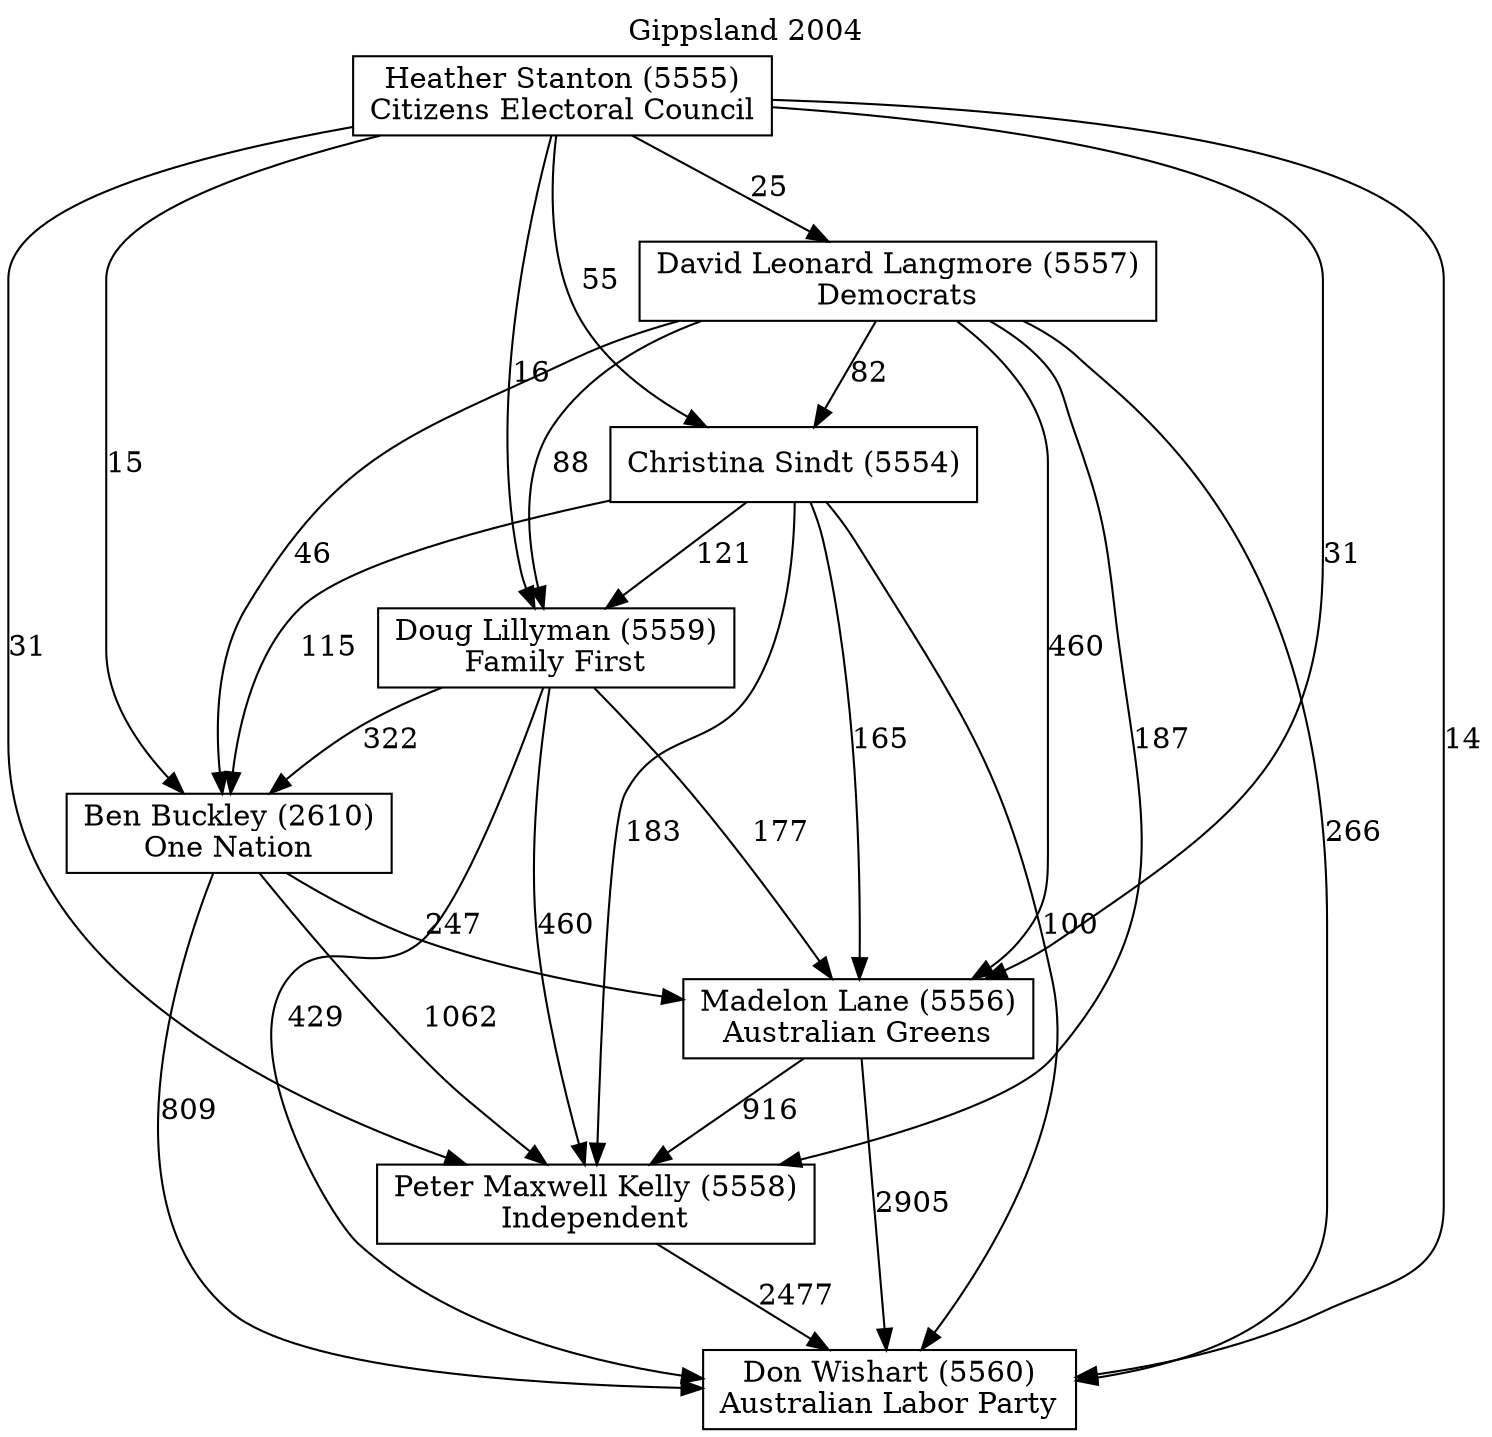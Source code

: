 // House preference flow
digraph "Don Wishart (5560)_Gippsland_2004" {
	graph [label="Gippsland 2004" labelloc=t mclimit=10]
	node [shape=box]
	"Don Wishart (5560)" [label="Don Wishart (5560)
Australian Labor Party"]
	"Peter Maxwell Kelly (5558)" [label="Peter Maxwell Kelly (5558)
Independent"]
	"Madelon Lane (5556)" [label="Madelon Lane (5556)
Australian Greens"]
	"Ben Buckley (2610)" [label="Ben Buckley (2610)
One Nation"]
	"Doug Lillyman (5559)" [label="Doug Lillyman (5559)
Family First"]
	"Christina Sindt (5554)" [label="Christina Sindt (5554)
"]
	"David Leonard Langmore (5557)" [label="David Leonard Langmore (5557)
Democrats"]
	"Heather Stanton (5555)" [label="Heather Stanton (5555)
Citizens Electoral Council"]
	"Peter Maxwell Kelly (5558)" -> "Don Wishart (5560)" [label=2477]
	"Madelon Lane (5556)" -> "Peter Maxwell Kelly (5558)" [label=916]
	"Ben Buckley (2610)" -> "Madelon Lane (5556)" [label=247]
	"Doug Lillyman (5559)" -> "Ben Buckley (2610)" [label=322]
	"Christina Sindt (5554)" -> "Doug Lillyman (5559)" [label=121]
	"David Leonard Langmore (5557)" -> "Christina Sindt (5554)" [label=82]
	"Heather Stanton (5555)" -> "David Leonard Langmore (5557)" [label=25]
	"Madelon Lane (5556)" -> "Don Wishart (5560)" [label=2905]
	"Ben Buckley (2610)" -> "Don Wishart (5560)" [label=809]
	"Doug Lillyman (5559)" -> "Don Wishart (5560)" [label=429]
	"Christina Sindt (5554)" -> "Don Wishart (5560)" [label=100]
	"David Leonard Langmore (5557)" -> "Don Wishart (5560)" [label=266]
	"Heather Stanton (5555)" -> "Don Wishart (5560)" [label=14]
	"Heather Stanton (5555)" -> "Christina Sindt (5554)" [label=55]
	"David Leonard Langmore (5557)" -> "Doug Lillyman (5559)" [label=88]
	"Heather Stanton (5555)" -> "Doug Lillyman (5559)" [label=16]
	"Christina Sindt (5554)" -> "Ben Buckley (2610)" [label=115]
	"David Leonard Langmore (5557)" -> "Ben Buckley (2610)" [label=46]
	"Heather Stanton (5555)" -> "Ben Buckley (2610)" [label=15]
	"Doug Lillyman (5559)" -> "Madelon Lane (5556)" [label=177]
	"Christina Sindt (5554)" -> "Madelon Lane (5556)" [label=165]
	"David Leonard Langmore (5557)" -> "Madelon Lane (5556)" [label=460]
	"Heather Stanton (5555)" -> "Madelon Lane (5556)" [label=31]
	"Ben Buckley (2610)" -> "Peter Maxwell Kelly (5558)" [label=1062]
	"Doug Lillyman (5559)" -> "Peter Maxwell Kelly (5558)" [label=460]
	"Christina Sindt (5554)" -> "Peter Maxwell Kelly (5558)" [label=183]
	"David Leonard Langmore (5557)" -> "Peter Maxwell Kelly (5558)" [label=187]
	"Heather Stanton (5555)" -> "Peter Maxwell Kelly (5558)" [label=31]
}
